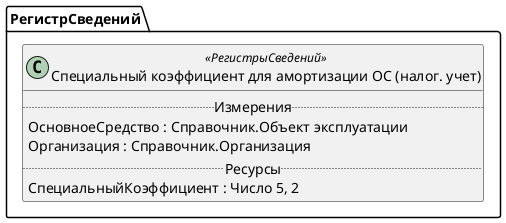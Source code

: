 ﻿@startuml НачислениеАмортизацииОССпециальныйКоэффициентНалоговыйУчет
'!include templates.wsd
'..\include templates.wsd
class РегистрСведений.НачислениеАмортизацииОССпециальныйКоэффициентНалоговыйУчет as "Специальный коэффициент для амортизации ОС (налог. учет)" <<РегистрыСведений>>
{
..Измерения..
ОсновноеСредство : Справочник.Объект эксплуатации
Организация : Справочник.Организация
..Ресурсы..
СпециальныйКоэффициент : Число 5, 2
}
@enduml
